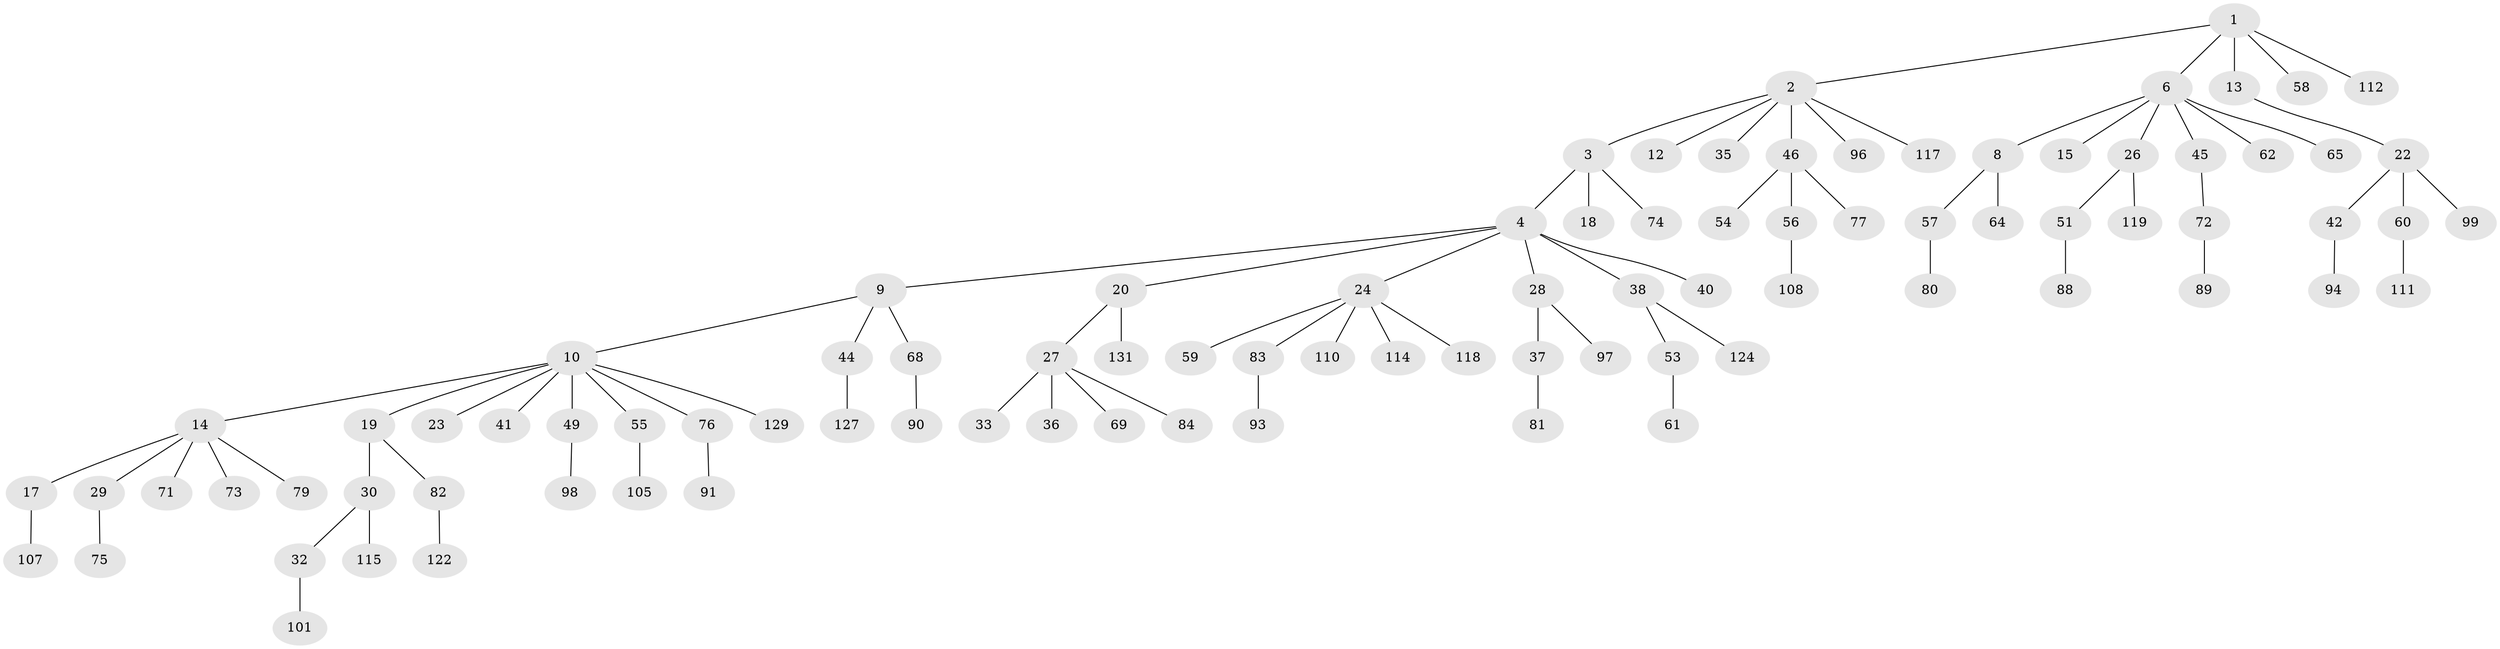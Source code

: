 // original degree distribution, {4: 0.06766917293233082, 7: 0.007518796992481203, 5: 0.03007518796992481, 3: 0.12781954887218044, 6: 0.022556390977443608, 2: 0.24812030075187969, 1: 0.49624060150375937}
// Generated by graph-tools (version 1.1) at 2025/11/02/27/25 16:11:29]
// undirected, 92 vertices, 91 edges
graph export_dot {
graph [start="1"]
  node [color=gray90,style=filled];
  1 [super="+5"];
  2 [super="+100"];
  3 [super="+63"];
  4 [super="+7"];
  6 [super="+21"];
  8;
  9 [super="+95"];
  10 [super="+11"];
  12 [super="+25"];
  13 [super="+16"];
  14 [super="+43"];
  15 [super="+102"];
  17 [super="+66"];
  18;
  19 [super="+31"];
  20 [super="+133"];
  22 [super="+50"];
  23;
  24 [super="+52"];
  26;
  27 [super="+34"];
  28 [super="+39"];
  29 [super="+130"];
  30 [super="+87"];
  32 [super="+86"];
  33;
  35 [super="+78"];
  36;
  37 [super="+125"];
  38 [super="+48"];
  40;
  41;
  42 [super="+67"];
  44 [super="+103"];
  45;
  46 [super="+47"];
  49;
  51 [super="+120"];
  53 [super="+132"];
  54;
  55 [super="+70"];
  56 [super="+123"];
  57;
  58;
  59 [super="+116"];
  60;
  61;
  62;
  64;
  65;
  68;
  69;
  71;
  72 [super="+92"];
  73;
  74;
  75;
  76 [super="+106"];
  77 [super="+85"];
  79;
  80 [super="+104"];
  81;
  82 [super="+109"];
  83;
  84;
  88;
  89;
  90;
  91;
  93;
  94;
  96;
  97;
  98;
  99;
  101;
  105 [super="+113"];
  107;
  108;
  110;
  111;
  112;
  114 [super="+128"];
  115;
  117 [super="+121"];
  118;
  119;
  122;
  124 [super="+126"];
  127;
  129;
  131;
  1 -- 2;
  1 -- 13;
  1 -- 58;
  1 -- 112;
  1 -- 6;
  2 -- 3;
  2 -- 12;
  2 -- 35;
  2 -- 46;
  2 -- 96;
  2 -- 117;
  3 -- 4;
  3 -- 18;
  3 -- 74;
  4 -- 20;
  4 -- 24;
  4 -- 40;
  4 -- 9;
  4 -- 28;
  4 -- 38;
  6 -- 8;
  6 -- 15;
  6 -- 62;
  6 -- 65;
  6 -- 26;
  6 -- 45;
  8 -- 57;
  8 -- 64;
  9 -- 10;
  9 -- 44;
  9 -- 68;
  10 -- 14;
  10 -- 23;
  10 -- 41;
  10 -- 49;
  10 -- 129;
  10 -- 19;
  10 -- 55;
  10 -- 76;
  13 -- 22;
  14 -- 17;
  14 -- 29;
  14 -- 73;
  14 -- 79;
  14 -- 71;
  17 -- 107;
  19 -- 30;
  19 -- 82;
  20 -- 27;
  20 -- 131;
  22 -- 42;
  22 -- 60;
  22 -- 99;
  24 -- 110;
  24 -- 114;
  24 -- 59;
  24 -- 83;
  24 -- 118;
  26 -- 51;
  26 -- 119;
  27 -- 33;
  27 -- 84;
  27 -- 36;
  27 -- 69;
  28 -- 37;
  28 -- 97;
  29 -- 75;
  30 -- 32;
  30 -- 115;
  32 -- 101;
  37 -- 81;
  38 -- 124;
  38 -- 53;
  42 -- 94;
  44 -- 127;
  45 -- 72;
  46 -- 54;
  46 -- 56;
  46 -- 77;
  49 -- 98;
  51 -- 88;
  53 -- 61;
  55 -- 105;
  56 -- 108;
  57 -- 80;
  60 -- 111;
  68 -- 90;
  72 -- 89;
  76 -- 91;
  82 -- 122;
  83 -- 93;
}

